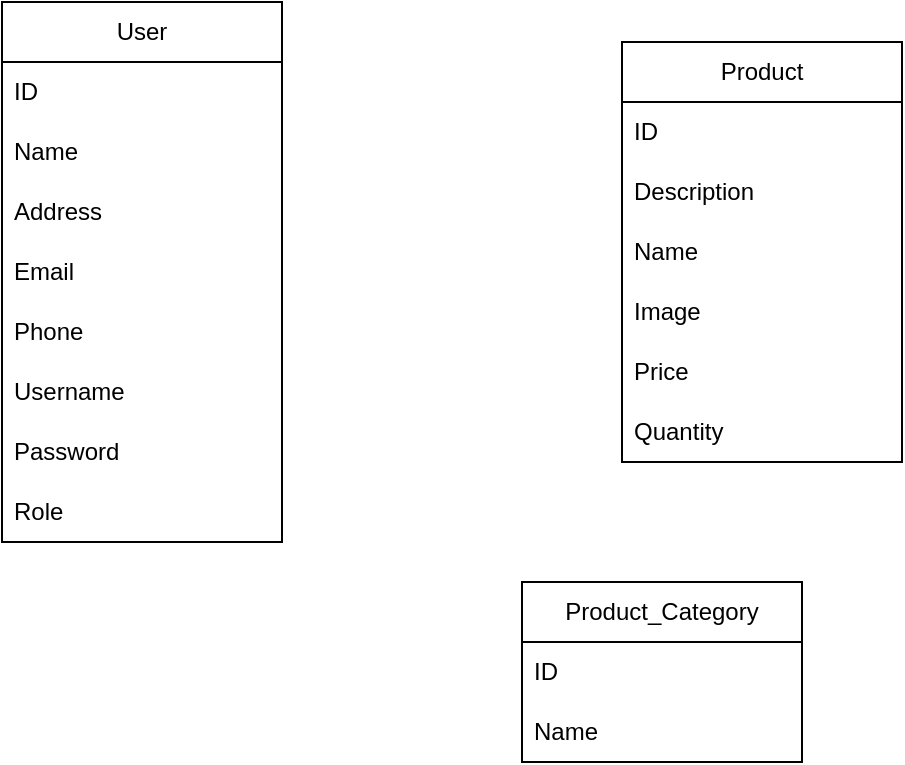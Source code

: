 <mxfile version="21.2.1" type="device">
  <diagram name="Page-1" id="QfGqoNEog-T9pnGjfjGV">
    <mxGraphModel dx="1036" dy="606" grid="1" gridSize="10" guides="1" tooltips="1" connect="1" arrows="1" fold="1" page="1" pageScale="1" pageWidth="3300" pageHeight="4681" math="0" shadow="0">
      <root>
        <mxCell id="0" />
        <mxCell id="1" parent="0" />
        <mxCell id="UCXNUTHm2v1gkcLFoWta-1" value="User" style="swimlane;fontStyle=0;childLayout=stackLayout;horizontal=1;startSize=30;horizontalStack=0;resizeParent=1;resizeParentMax=0;resizeLast=0;collapsible=1;marginBottom=0;whiteSpace=wrap;html=1;" parent="1" vertex="1">
          <mxGeometry x="460" y="90" width="140" height="270" as="geometry" />
        </mxCell>
        <mxCell id="UCXNUTHm2v1gkcLFoWta-2" value="ID" style="text;strokeColor=none;fillColor=none;align=left;verticalAlign=middle;spacingLeft=4;spacingRight=4;overflow=hidden;points=[[0,0.5],[1,0.5]];portConstraint=eastwest;rotatable=0;whiteSpace=wrap;html=1;" parent="UCXNUTHm2v1gkcLFoWta-1" vertex="1">
          <mxGeometry y="30" width="140" height="30" as="geometry" />
        </mxCell>
        <mxCell id="UCXNUTHm2v1gkcLFoWta-11" value="Name" style="text;strokeColor=none;fillColor=none;align=left;verticalAlign=middle;spacingLeft=4;spacingRight=4;overflow=hidden;points=[[0,0.5],[1,0.5]];portConstraint=eastwest;rotatable=0;whiteSpace=wrap;html=1;" parent="UCXNUTHm2v1gkcLFoWta-1" vertex="1">
          <mxGeometry y="60" width="140" height="30" as="geometry" />
        </mxCell>
        <mxCell id="UCXNUTHm2v1gkcLFoWta-10" value="Address" style="text;strokeColor=none;fillColor=none;align=left;verticalAlign=middle;spacingLeft=4;spacingRight=4;overflow=hidden;points=[[0,0.5],[1,0.5]];portConstraint=eastwest;rotatable=0;whiteSpace=wrap;html=1;" parent="UCXNUTHm2v1gkcLFoWta-1" vertex="1">
          <mxGeometry y="90" width="140" height="30" as="geometry" />
        </mxCell>
        <mxCell id="UCXNUTHm2v1gkcLFoWta-3" value="Email" style="text;strokeColor=none;fillColor=none;align=left;verticalAlign=middle;spacingLeft=4;spacingRight=4;overflow=hidden;points=[[0,0.5],[1,0.5]];portConstraint=eastwest;rotatable=0;whiteSpace=wrap;html=1;" parent="UCXNUTHm2v1gkcLFoWta-1" vertex="1">
          <mxGeometry y="120" width="140" height="30" as="geometry" />
        </mxCell>
        <mxCell id="UCXNUTHm2v1gkcLFoWta-4" value="Phone" style="text;strokeColor=none;fillColor=none;align=left;verticalAlign=middle;spacingLeft=4;spacingRight=4;overflow=hidden;points=[[0,0.5],[1,0.5]];portConstraint=eastwest;rotatable=0;whiteSpace=wrap;html=1;" parent="UCXNUTHm2v1gkcLFoWta-1" vertex="1">
          <mxGeometry y="150" width="140" height="30" as="geometry" />
        </mxCell>
        <mxCell id="UCXNUTHm2v1gkcLFoWta-12" value="Username" style="text;strokeColor=none;fillColor=none;align=left;verticalAlign=middle;spacingLeft=4;spacingRight=4;overflow=hidden;points=[[0,0.5],[1,0.5]];portConstraint=eastwest;rotatable=0;whiteSpace=wrap;html=1;" parent="UCXNUTHm2v1gkcLFoWta-1" vertex="1">
          <mxGeometry y="180" width="140" height="30" as="geometry" />
        </mxCell>
        <mxCell id="UCXNUTHm2v1gkcLFoWta-13" value="Password" style="text;strokeColor=none;fillColor=none;align=left;verticalAlign=middle;spacingLeft=4;spacingRight=4;overflow=hidden;points=[[0,0.5],[1,0.5]];portConstraint=eastwest;rotatable=0;whiteSpace=wrap;html=1;" parent="UCXNUTHm2v1gkcLFoWta-1" vertex="1">
          <mxGeometry y="210" width="140" height="30" as="geometry" />
        </mxCell>
        <mxCell id="UCXNUTHm2v1gkcLFoWta-14" value="Role&lt;br&gt;" style="text;strokeColor=none;fillColor=none;align=left;verticalAlign=middle;spacingLeft=4;spacingRight=4;overflow=hidden;points=[[0,0.5],[1,0.5]];portConstraint=eastwest;rotatable=0;whiteSpace=wrap;html=1;" parent="UCXNUTHm2v1gkcLFoWta-1" vertex="1">
          <mxGeometry y="240" width="140" height="30" as="geometry" />
        </mxCell>
        <mxCell id="UCXNUTHm2v1gkcLFoWta-6" value="Product" style="swimlane;fontStyle=0;childLayout=stackLayout;horizontal=1;startSize=30;horizontalStack=0;resizeParent=1;resizeParentMax=0;resizeLast=0;collapsible=1;marginBottom=0;whiteSpace=wrap;html=1;" parent="1" vertex="1">
          <mxGeometry x="770" y="110" width="140" height="210" as="geometry" />
        </mxCell>
        <mxCell id="UCXNUTHm2v1gkcLFoWta-7" value="ID" style="text;strokeColor=none;fillColor=none;align=left;verticalAlign=middle;spacingLeft=4;spacingRight=4;overflow=hidden;points=[[0,0.5],[1,0.5]];portConstraint=eastwest;rotatable=0;whiteSpace=wrap;html=1;" parent="UCXNUTHm2v1gkcLFoWta-6" vertex="1">
          <mxGeometry y="30" width="140" height="30" as="geometry" />
        </mxCell>
        <mxCell id="UCXNUTHm2v1gkcLFoWta-8" value="Description" style="text;strokeColor=none;fillColor=none;align=left;verticalAlign=middle;spacingLeft=4;spacingRight=4;overflow=hidden;points=[[0,0.5],[1,0.5]];portConstraint=eastwest;rotatable=0;whiteSpace=wrap;html=1;" parent="UCXNUTHm2v1gkcLFoWta-6" vertex="1">
          <mxGeometry y="60" width="140" height="30" as="geometry" />
        </mxCell>
        <mxCell id="UCXNUTHm2v1gkcLFoWta-9" value="Name" style="text;strokeColor=none;fillColor=none;align=left;verticalAlign=middle;spacingLeft=4;spacingRight=4;overflow=hidden;points=[[0,0.5],[1,0.5]];portConstraint=eastwest;rotatable=0;whiteSpace=wrap;html=1;" parent="UCXNUTHm2v1gkcLFoWta-6" vertex="1">
          <mxGeometry y="90" width="140" height="30" as="geometry" />
        </mxCell>
        <mxCell id="UCXNUTHm2v1gkcLFoWta-15" value="Image" style="text;strokeColor=none;fillColor=none;align=left;verticalAlign=middle;spacingLeft=4;spacingRight=4;overflow=hidden;points=[[0,0.5],[1,0.5]];portConstraint=eastwest;rotatable=0;whiteSpace=wrap;html=1;" parent="UCXNUTHm2v1gkcLFoWta-6" vertex="1">
          <mxGeometry y="120" width="140" height="30" as="geometry" />
        </mxCell>
        <mxCell id="UCXNUTHm2v1gkcLFoWta-16" value="Price" style="text;strokeColor=none;fillColor=none;align=left;verticalAlign=middle;spacingLeft=4;spacingRight=4;overflow=hidden;points=[[0,0.5],[1,0.5]];portConstraint=eastwest;rotatable=0;whiteSpace=wrap;html=1;" parent="UCXNUTHm2v1gkcLFoWta-6" vertex="1">
          <mxGeometry y="150" width="140" height="30" as="geometry" />
        </mxCell>
        <mxCell id="UCXNUTHm2v1gkcLFoWta-17" value="Quantity" style="text;strokeColor=none;fillColor=none;align=left;verticalAlign=middle;spacingLeft=4;spacingRight=4;overflow=hidden;points=[[0,0.5],[1,0.5]];portConstraint=eastwest;rotatable=0;whiteSpace=wrap;html=1;" parent="UCXNUTHm2v1gkcLFoWta-6" vertex="1">
          <mxGeometry y="180" width="140" height="30" as="geometry" />
        </mxCell>
        <mxCell id="UCXNUTHm2v1gkcLFoWta-18" value="Product_Category" style="swimlane;fontStyle=0;childLayout=stackLayout;horizontal=1;startSize=30;horizontalStack=0;resizeParent=1;resizeParentMax=0;resizeLast=0;collapsible=1;marginBottom=0;whiteSpace=wrap;html=1;" parent="1" vertex="1">
          <mxGeometry x="720" y="380" width="140" height="90" as="geometry" />
        </mxCell>
        <mxCell id="UCXNUTHm2v1gkcLFoWta-19" value="ID" style="text;strokeColor=none;fillColor=none;align=left;verticalAlign=middle;spacingLeft=4;spacingRight=4;overflow=hidden;points=[[0,0.5],[1,0.5]];portConstraint=eastwest;rotatable=0;whiteSpace=wrap;html=1;" parent="UCXNUTHm2v1gkcLFoWta-18" vertex="1">
          <mxGeometry y="30" width="140" height="30" as="geometry" />
        </mxCell>
        <mxCell id="UCXNUTHm2v1gkcLFoWta-20" value="Name" style="text;strokeColor=none;fillColor=none;align=left;verticalAlign=middle;spacingLeft=4;spacingRight=4;overflow=hidden;points=[[0,0.5],[1,0.5]];portConstraint=eastwest;rotatable=0;whiteSpace=wrap;html=1;" parent="UCXNUTHm2v1gkcLFoWta-18" vertex="1">
          <mxGeometry y="60" width="140" height="30" as="geometry" />
        </mxCell>
      </root>
    </mxGraphModel>
  </diagram>
</mxfile>
